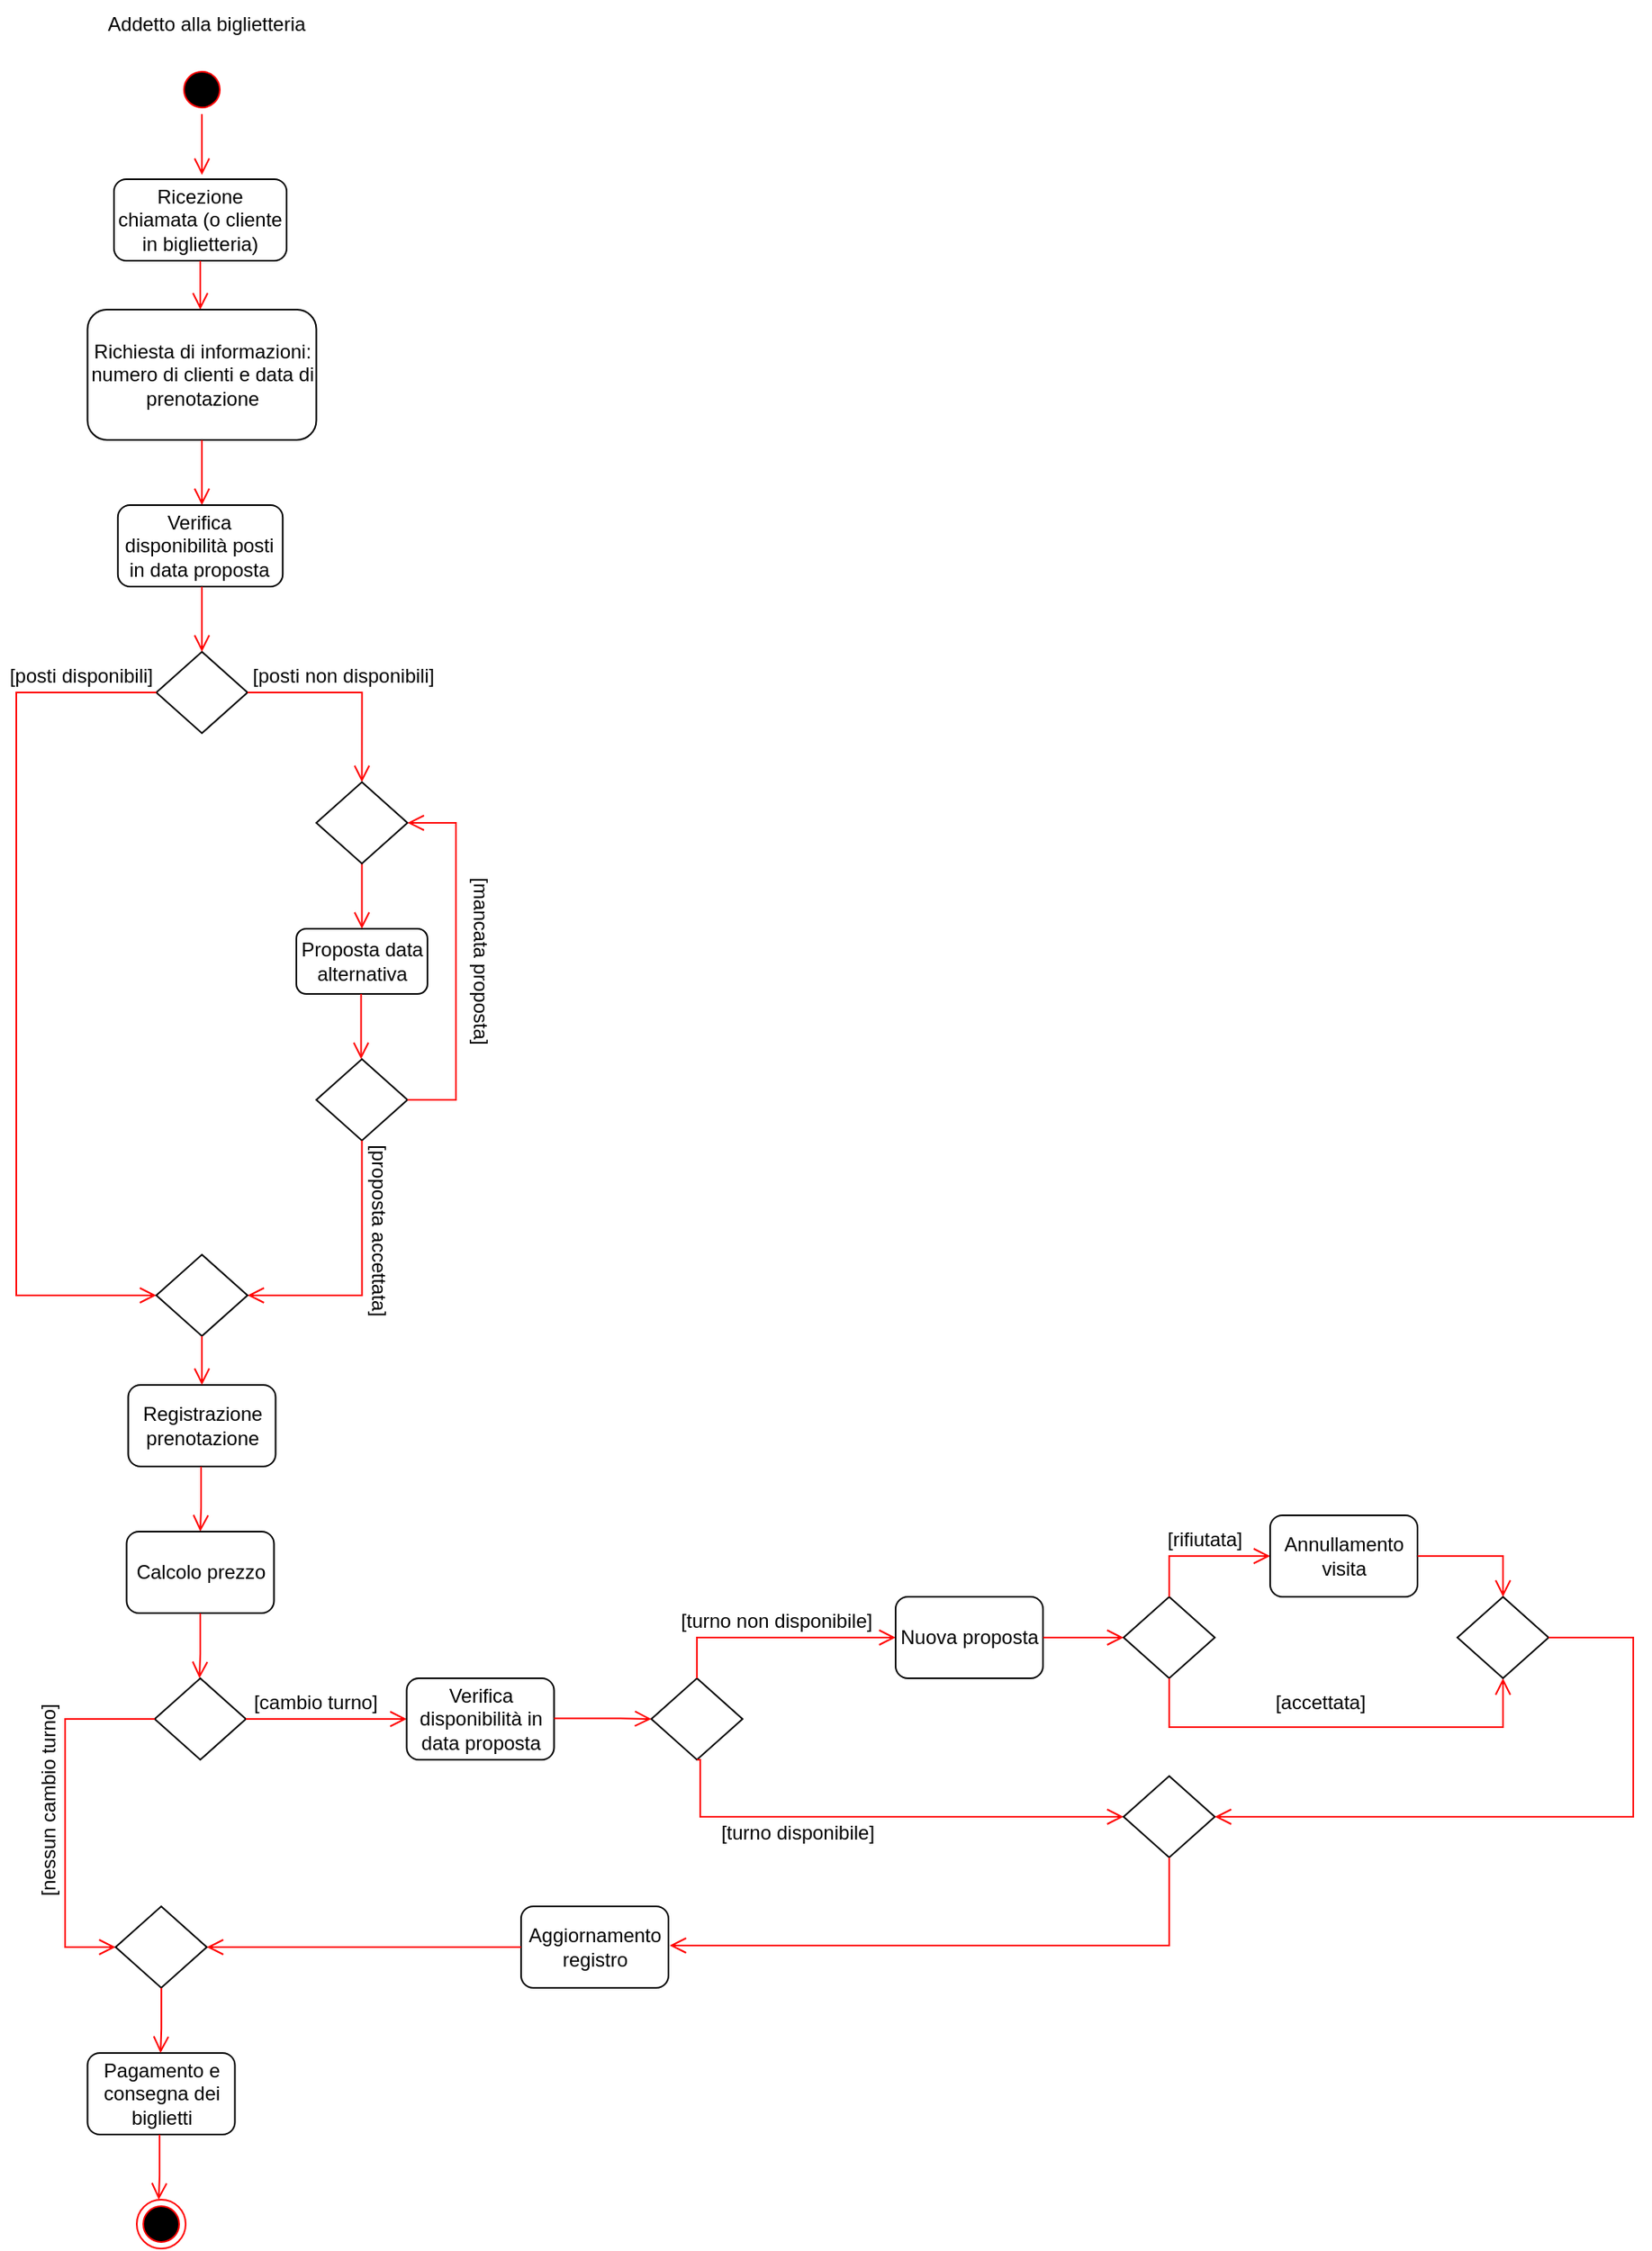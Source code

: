 <mxfile version="21.1.8" type="device">
  <diagram id="ql5Kk59QJ9DEcHVxNvi2" name="Page-1">
    <mxGraphModel dx="523" dy="457" grid="1" gridSize="10" guides="1" tooltips="1" connect="1" arrows="1" fold="1" page="1" pageScale="1" pageWidth="827" pageHeight="1169" math="0" shadow="0">
      <root>
        <mxCell id="0" />
        <mxCell id="1" parent="0" />
        <mxCell id="ZD2BOli1PRJFR32QjBVF-1" value="" style="ellipse;html=1;shape=startState;fillColor=#000000;strokeColor=#ff0000;" parent="1" vertex="1">
          <mxGeometry x="399" y="50" width="30" height="30" as="geometry" />
        </mxCell>
        <mxCell id="ZD2BOli1PRJFR32QjBVF-2" value="" style="edgeStyle=orthogonalEdgeStyle;html=1;verticalAlign=bottom;endArrow=open;endSize=8;strokeColor=#ff0000;rounded=0;entryX=1.02;entryY=0.518;entryDx=0;entryDy=0;entryPerimeter=0;" parent="1" source="ZD2BOli1PRJFR32QjBVF-1" edge="1">
          <mxGeometry relative="1" as="geometry">
            <mxPoint x="414.02" y="117.4" as="targetPoint" />
          </mxGeometry>
        </mxCell>
        <mxCell id="ZD2BOli1PRJFR32QjBVF-3" value="" style="ellipse;html=1;shape=endState;fillColor=#000000;strokeColor=#ff0000;" parent="1" vertex="1">
          <mxGeometry x="374" y="1360" width="30" height="30" as="geometry" />
        </mxCell>
        <mxCell id="ZD2BOli1PRJFR32QjBVF-4" value="Ricezione chiamata (o cliente in biglietteria)" style="rounded=1;whiteSpace=wrap;html=1;" parent="1" vertex="1">
          <mxGeometry x="360" y="120" width="106" height="50" as="geometry" />
        </mxCell>
        <mxCell id="ZD2BOli1PRJFR32QjBVF-5" value="" style="rhombus;whiteSpace=wrap;html=1;" parent="1" vertex="1">
          <mxGeometry x="386" y="410" width="56" height="50" as="geometry" />
        </mxCell>
        <mxCell id="qpC-W4dqWlo2pNjA1ceB-3" value="" style="edgeStyle=orthogonalEdgeStyle;html=1;verticalAlign=bottom;endArrow=open;endSize=8;strokeColor=#ff0000;rounded=0;entryX=0.5;entryY=0;entryDx=0;entryDy=0;" parent="1" edge="1">
          <mxGeometry relative="1" as="geometry">
            <mxPoint x="413" y="200" as="targetPoint" />
            <mxPoint x="413" y="170" as="sourcePoint" />
          </mxGeometry>
        </mxCell>
        <mxCell id="qpC-W4dqWlo2pNjA1ceB-4" value="Richiesta di informazioni: numero di clienti e data di prenotazione" style="rounded=1;whiteSpace=wrap;html=1;" parent="1" vertex="1">
          <mxGeometry x="343.75" y="200" width="140.5" height="80" as="geometry" />
        </mxCell>
        <mxCell id="qpC-W4dqWlo2pNjA1ceB-5" value="" style="edgeStyle=orthogonalEdgeStyle;html=1;verticalAlign=bottom;endArrow=open;endSize=8;strokeColor=#ff0000;rounded=0;exitX=0.5;exitY=1;exitDx=0;exitDy=0;" parent="1" source="qpC-W4dqWlo2pNjA1ceB-4" edge="1">
          <mxGeometry relative="1" as="geometry">
            <mxPoint x="414" y="320" as="targetPoint" />
            <mxPoint x="397" y="280" as="sourcePoint" />
          </mxGeometry>
        </mxCell>
        <mxCell id="qpC-W4dqWlo2pNjA1ceB-6" value="Verifica disponibilità posti in data proposta" style="rounded=1;whiteSpace=wrap;html=1;" parent="1" vertex="1">
          <mxGeometry x="362.38" y="320" width="101.25" height="50" as="geometry" />
        </mxCell>
        <mxCell id="qpC-W4dqWlo2pNjA1ceB-7" value="" style="edgeStyle=orthogonalEdgeStyle;html=1;verticalAlign=bottom;endArrow=open;endSize=8;strokeColor=#ff0000;rounded=0;exitX=0.5;exitY=1;exitDx=0;exitDy=0;" parent="1" edge="1">
          <mxGeometry relative="1" as="geometry">
            <mxPoint x="414" y="410" as="targetPoint" />
            <mxPoint x="414" y="370" as="sourcePoint" />
          </mxGeometry>
        </mxCell>
        <mxCell id="qpC-W4dqWlo2pNjA1ceB-8" value="" style="edgeStyle=orthogonalEdgeStyle;html=1;verticalAlign=bottom;endArrow=open;endSize=8;strokeColor=#ff0000;rounded=0;exitX=0;exitY=0.5;exitDx=0;exitDy=0;entryX=0;entryY=0.5;entryDx=0;entryDy=0;" parent="1" source="ZD2BOli1PRJFR32QjBVF-5" edge="1" target="qpC-W4dqWlo2pNjA1ceB-24">
          <mxGeometry relative="1" as="geometry">
            <mxPoint x="307.51" y="498" as="targetPoint" />
            <mxPoint x="330" y="440" as="sourcePoint" />
            <Array as="points">
              <mxPoint x="300" y="435" />
              <mxPoint x="300" y="805" />
            </Array>
          </mxGeometry>
        </mxCell>
        <mxCell id="qpC-W4dqWlo2pNjA1ceB-9" value="" style="edgeStyle=orthogonalEdgeStyle;html=1;verticalAlign=bottom;endArrow=open;endSize=8;strokeColor=#ff0000;rounded=0;exitX=1;exitY=0.5;exitDx=0;exitDy=0;entryX=0.5;entryY=0;entryDx=0;entryDy=0;" parent="1" source="ZD2BOli1PRJFR32QjBVF-5" target="qpC-W4dqWlo2pNjA1ceB-15" edge="1">
          <mxGeometry relative="1" as="geometry">
            <mxPoint x="525" y="490" as="targetPoint" />
            <mxPoint x="490" y="430" as="sourcePoint" />
          </mxGeometry>
        </mxCell>
        <mxCell id="qpC-W4dqWlo2pNjA1ceB-10" value="Registrazione prenotazione" style="rounded=1;whiteSpace=wrap;html=1;" parent="1" vertex="1">
          <mxGeometry x="368.75" y="860" width="90.5" height="50" as="geometry" />
        </mxCell>
        <mxCell id="qpC-W4dqWlo2pNjA1ceB-11" value="[posti disponibili]" style="text;html=1;strokeColor=none;fillColor=none;align=center;verticalAlign=middle;whiteSpace=wrap;rounded=0;" parent="1" vertex="1">
          <mxGeometry x="290" y="410" width="100" height="30" as="geometry" />
        </mxCell>
        <mxCell id="qpC-W4dqWlo2pNjA1ceB-12" value="[posti non disponibili]" style="text;html=1;strokeColor=none;fillColor=none;align=center;verticalAlign=middle;whiteSpace=wrap;rounded=0;" parent="1" vertex="1">
          <mxGeometry x="442" y="410" width="118" height="30" as="geometry" />
        </mxCell>
        <mxCell id="qpC-W4dqWlo2pNjA1ceB-13" value="Proposta data alternativa" style="rounded=1;whiteSpace=wrap;html=1;" parent="1" vertex="1">
          <mxGeometry x="472" y="580" width="80.5" height="40" as="geometry" />
        </mxCell>
        <mxCell id="qpC-W4dqWlo2pNjA1ceB-14" value="" style="edgeStyle=orthogonalEdgeStyle;html=1;verticalAlign=bottom;endArrow=open;endSize=8;strokeColor=#ff0000;rounded=0;exitX=0.5;exitY=1;exitDx=0;exitDy=0;entryX=0.5;entryY=0;entryDx=0;entryDy=0;" parent="1" edge="1" target="qpC-W4dqWlo2pNjA1ceB-13" source="qpC-W4dqWlo2pNjA1ceB-15">
          <mxGeometry relative="1" as="geometry">
            <mxPoint x="531.5" y="580" as="targetPoint" />
            <mxPoint x="531.5" y="540" as="sourcePoint" />
          </mxGeometry>
        </mxCell>
        <mxCell id="qpC-W4dqWlo2pNjA1ceB-15" value="" style="rhombus;whiteSpace=wrap;html=1;" parent="1" vertex="1">
          <mxGeometry x="484.25" y="490" width="56" height="50" as="geometry" />
        </mxCell>
        <mxCell id="qpC-W4dqWlo2pNjA1ceB-17" value="" style="rhombus;whiteSpace=wrap;html=1;" parent="1" vertex="1">
          <mxGeometry x="484.25" y="660" width="56" height="50" as="geometry" />
        </mxCell>
        <mxCell id="qpC-W4dqWlo2pNjA1ceB-18" value="" style="edgeStyle=orthogonalEdgeStyle;html=1;verticalAlign=bottom;endArrow=open;endSize=8;strokeColor=#ff0000;rounded=0;exitX=0.5;exitY=1;exitDx=0;exitDy=0;" parent="1" edge="1">
          <mxGeometry relative="1" as="geometry">
            <mxPoint x="511.75" y="660" as="targetPoint" />
            <mxPoint x="511.75" y="620" as="sourcePoint" />
          </mxGeometry>
        </mxCell>
        <mxCell id="qpC-W4dqWlo2pNjA1ceB-19" value="" style="edgeStyle=orthogonalEdgeStyle;html=1;verticalAlign=bottom;endArrow=open;endSize=8;strokeColor=#ff0000;rounded=0;entryX=1;entryY=0.5;entryDx=0;entryDy=0;exitX=1;exitY=0.5;exitDx=0;exitDy=0;" parent="1" target="qpC-W4dqWlo2pNjA1ceB-15" edge="1" source="qpC-W4dqWlo2pNjA1ceB-17">
          <mxGeometry relative="1" as="geometry">
            <mxPoint x="560" y="780" as="targetPoint" />
            <mxPoint x="560" y="690" as="sourcePoint" />
            <Array as="points">
              <mxPoint x="570" y="685" />
              <mxPoint x="570" y="515" />
            </Array>
          </mxGeometry>
        </mxCell>
        <mxCell id="qpC-W4dqWlo2pNjA1ceB-21" value="" style="edgeStyle=orthogonalEdgeStyle;html=1;verticalAlign=bottom;endArrow=open;endSize=8;strokeColor=#ff0000;rounded=0;entryX=1;entryY=0.5;entryDx=0;entryDy=0;exitX=0.5;exitY=1;exitDx=0;exitDy=0;" parent="1" target="qpC-W4dqWlo2pNjA1ceB-24" edge="1" source="qpC-W4dqWlo2pNjA1ceB-17">
          <mxGeometry relative="1" as="geometry">
            <mxPoint x="532" y="810" as="targetPoint" />
            <mxPoint x="510" y="710" as="sourcePoint" />
            <Array as="points">
              <mxPoint x="512" y="805" />
            </Array>
          </mxGeometry>
        </mxCell>
        <mxCell id="qpC-W4dqWlo2pNjA1ceB-22" value="[proposta accettata]" style="text;html=1;strokeColor=none;fillColor=none;align=center;verticalAlign=middle;whiteSpace=wrap;rounded=0;rotation=90;" parent="1" vertex="1">
          <mxGeometry x="463.63" y="750" width="118" height="30" as="geometry" />
        </mxCell>
        <mxCell id="qpC-W4dqWlo2pNjA1ceB-23" value="[mancata proposta]" style="text;html=1;strokeColor=none;fillColor=none;align=center;verticalAlign=middle;whiteSpace=wrap;rounded=0;rotation=90;" parent="1" vertex="1">
          <mxGeometry x="526" y="585" width="118" height="30" as="geometry" />
        </mxCell>
        <mxCell id="qpC-W4dqWlo2pNjA1ceB-24" value="" style="rhombus;whiteSpace=wrap;html=1;" parent="1" vertex="1">
          <mxGeometry x="386" y="780" width="56" height="50" as="geometry" />
        </mxCell>
        <mxCell id="qpC-W4dqWlo2pNjA1ceB-31" value="" style="edgeStyle=orthogonalEdgeStyle;html=1;verticalAlign=bottom;endArrow=open;endSize=8;strokeColor=#ff0000;rounded=0;exitX=0.5;exitY=1;exitDx=0;exitDy=0;" parent="1" edge="1">
          <mxGeometry relative="1" as="geometry">
            <mxPoint x="413" y="950" as="targetPoint" />
            <mxPoint x="413.5" y="910" as="sourcePoint" />
            <Array as="points">
              <mxPoint x="414" y="935" />
            </Array>
          </mxGeometry>
        </mxCell>
        <mxCell id="qpC-W4dqWlo2pNjA1ceB-34" value="Addetto alla biglietteria" style="text;html=1;strokeColor=none;fillColor=none;align=center;verticalAlign=middle;whiteSpace=wrap;rounded=0;" parent="1" vertex="1">
          <mxGeometry x="342.25" y="10" width="150" height="30" as="geometry" />
        </mxCell>
        <mxCell id="NaaGHzUhUoVgnTfbcVB4-2" value="" style="edgeStyle=orthogonalEdgeStyle;html=1;verticalAlign=bottom;endArrow=open;endSize=8;strokeColor=#ff0000;rounded=0;exitX=0.5;exitY=1;exitDx=0;exitDy=0;" edge="1" parent="1">
          <mxGeometry relative="1" as="geometry">
            <mxPoint x="414" y="860" as="targetPoint" />
            <mxPoint x="414" y="830" as="sourcePoint" />
            <Array as="points">
              <mxPoint x="414.5" y="855" />
            </Array>
          </mxGeometry>
        </mxCell>
        <mxCell id="NaaGHzUhUoVgnTfbcVB4-4" value="Calcolo prezzo" style="rounded=1;whiteSpace=wrap;html=1;" vertex="1" parent="1">
          <mxGeometry x="367.75" y="950" width="90.5" height="50" as="geometry" />
        </mxCell>
        <mxCell id="NaaGHzUhUoVgnTfbcVB4-5" value="" style="edgeStyle=orthogonalEdgeStyle;html=1;verticalAlign=bottom;endArrow=open;endSize=8;strokeColor=#ff0000;rounded=0;exitX=0.5;exitY=1;exitDx=0;exitDy=0;" edge="1" parent="1">
          <mxGeometry relative="1" as="geometry">
            <mxPoint x="412.5" y="1040" as="targetPoint" />
            <mxPoint x="413" y="1000" as="sourcePoint" />
            <Array as="points">
              <mxPoint x="413.5" y="1025" />
            </Array>
          </mxGeometry>
        </mxCell>
        <mxCell id="NaaGHzUhUoVgnTfbcVB4-6" value="Pagamento e consegna dei biglietti" style="rounded=1;whiteSpace=wrap;html=1;" vertex="1" parent="1">
          <mxGeometry x="343.75" y="1270" width="90.5" height="50" as="geometry" />
        </mxCell>
        <mxCell id="NaaGHzUhUoVgnTfbcVB4-7" value="" style="edgeStyle=orthogonalEdgeStyle;html=1;verticalAlign=bottom;endArrow=open;endSize=8;strokeColor=#ff0000;rounded=0;exitX=0.5;exitY=1;exitDx=0;exitDy=0;" edge="1" parent="1">
          <mxGeometry relative="1" as="geometry">
            <mxPoint x="387.5" y="1360" as="targetPoint" />
            <mxPoint x="388" y="1320" as="sourcePoint" />
            <Array as="points">
              <mxPoint x="388.5" y="1345" />
            </Array>
          </mxGeometry>
        </mxCell>
        <mxCell id="NaaGHzUhUoVgnTfbcVB4-8" value="" style="rhombus;whiteSpace=wrap;html=1;" vertex="1" parent="1">
          <mxGeometry x="385" y="1040" width="56" height="50" as="geometry" />
        </mxCell>
        <mxCell id="NaaGHzUhUoVgnTfbcVB4-10" value="" style="edgeStyle=orthogonalEdgeStyle;html=1;verticalAlign=bottom;endArrow=open;endSize=8;strokeColor=#ff0000;rounded=0;exitX=1;exitY=0.5;exitDx=0;exitDy=0;entryX=0;entryY=0.5;entryDx=0;entryDy=0;" edge="1" parent="1" source="NaaGHzUhUoVgnTfbcVB4-8" target="NaaGHzUhUoVgnTfbcVB4-14">
          <mxGeometry relative="1" as="geometry">
            <mxPoint x="490" y="1065" as="targetPoint" />
            <mxPoint x="459.75" y="1060" as="sourcePoint" />
            <Array as="points" />
          </mxGeometry>
        </mxCell>
        <mxCell id="NaaGHzUhUoVgnTfbcVB4-11" value="" style="edgeStyle=orthogonalEdgeStyle;html=1;verticalAlign=bottom;endArrow=open;endSize=8;strokeColor=#ff0000;rounded=0;exitX=0;exitY=0.5;exitDx=0;exitDy=0;entryX=0;entryY=0.5;entryDx=0;entryDy=0;" edge="1" parent="1" source="NaaGHzUhUoVgnTfbcVB4-8" target="NaaGHzUhUoVgnTfbcVB4-12">
          <mxGeometry relative="1" as="geometry">
            <mxPoint x="330" y="1065" as="targetPoint" />
            <mxPoint x="240" y="1064.6" as="sourcePoint" />
            <Array as="points">
              <mxPoint x="330" y="1065" />
              <mxPoint x="330" y="1205" />
            </Array>
          </mxGeometry>
        </mxCell>
        <mxCell id="NaaGHzUhUoVgnTfbcVB4-12" value="" style="rhombus;whiteSpace=wrap;html=1;" vertex="1" parent="1">
          <mxGeometry x="361" y="1180" width="56" height="50" as="geometry" />
        </mxCell>
        <mxCell id="NaaGHzUhUoVgnTfbcVB4-13" value="" style="edgeStyle=orthogonalEdgeStyle;html=1;verticalAlign=bottom;endArrow=open;endSize=8;strokeColor=#ff0000;rounded=0;exitX=0.5;exitY=1;exitDx=0;exitDy=0;" edge="1" parent="1">
          <mxGeometry relative="1" as="geometry">
            <mxPoint x="388.6" y="1270" as="targetPoint" />
            <mxPoint x="389.1" y="1230" as="sourcePoint" />
            <Array as="points">
              <mxPoint x="389.6" y="1255" />
            </Array>
          </mxGeometry>
        </mxCell>
        <mxCell id="NaaGHzUhUoVgnTfbcVB4-14" value="Verifica disponibilità in data proposta" style="rounded=1;whiteSpace=wrap;html=1;" vertex="1" parent="1">
          <mxGeometry x="539.75" y="1040" width="90.5" height="50" as="geometry" />
        </mxCell>
        <mxCell id="NaaGHzUhUoVgnTfbcVB4-15" value="[cambio turno]" style="text;html=1;strokeColor=none;fillColor=none;align=center;verticalAlign=middle;whiteSpace=wrap;rounded=0;rotation=0;" vertex="1" parent="1">
          <mxGeometry x="424.63" y="1040" width="118" height="30" as="geometry" />
        </mxCell>
        <mxCell id="NaaGHzUhUoVgnTfbcVB4-16" value="[nessun cambio turno]" style="text;html=1;strokeColor=none;fillColor=none;align=center;verticalAlign=middle;whiteSpace=wrap;rounded=0;rotation=-90;" vertex="1" parent="1">
          <mxGeometry x="245.63" y="1100" width="149" height="30" as="geometry" />
        </mxCell>
        <mxCell id="NaaGHzUhUoVgnTfbcVB4-17" value="" style="rhombus;whiteSpace=wrap;html=1;" vertex="1" parent="1">
          <mxGeometry x="690" y="1040" width="56" height="50" as="geometry" />
        </mxCell>
        <mxCell id="NaaGHzUhUoVgnTfbcVB4-18" value="" style="edgeStyle=orthogonalEdgeStyle;html=1;verticalAlign=bottom;endArrow=open;endSize=8;strokeColor=#ff0000;rounded=0;exitX=1;exitY=0.5;exitDx=0;exitDy=0;" edge="1" parent="1">
          <mxGeometry relative="1" as="geometry">
            <mxPoint x="690" y="1065" as="targetPoint" />
            <mxPoint x="630.25" y="1064.6" as="sourcePoint" />
            <Array as="points">
              <mxPoint x="670" y="1065" />
              <mxPoint x="670" y="1065" />
            </Array>
          </mxGeometry>
        </mxCell>
        <mxCell id="NaaGHzUhUoVgnTfbcVB4-19" value="" style="edgeStyle=orthogonalEdgeStyle;html=1;verticalAlign=bottom;endArrow=open;endSize=8;strokeColor=#ff0000;rounded=0;exitX=0.5;exitY=0;exitDx=0;exitDy=0;entryX=0;entryY=0.5;entryDx=0;entryDy=0;" edge="1" parent="1" source="NaaGHzUhUoVgnTfbcVB4-17" target="NaaGHzUhUoVgnTfbcVB4-21">
          <mxGeometry relative="1" as="geometry">
            <mxPoint x="779.75" y="1010.4" as="targetPoint" />
            <mxPoint x="720" y="1010.0" as="sourcePoint" />
            <Array as="points">
              <mxPoint x="718" y="1015" />
            </Array>
          </mxGeometry>
        </mxCell>
        <mxCell id="NaaGHzUhUoVgnTfbcVB4-20" value="" style="edgeStyle=orthogonalEdgeStyle;html=1;verticalAlign=bottom;endArrow=open;endSize=8;strokeColor=#ff0000;rounded=0;exitX=0.5;exitY=1;exitDx=0;exitDy=0;entryX=0;entryY=0.5;entryDx=0;entryDy=0;" edge="1" parent="1" source="NaaGHzUhUoVgnTfbcVB4-17" target="NaaGHzUhUoVgnTfbcVB4-36">
          <mxGeometry relative="1" as="geometry">
            <mxPoint x="980" y="1120" as="targetPoint" />
            <mxPoint x="720" y="1140" as="sourcePoint" />
            <Array as="points">
              <mxPoint x="720" y="1090" />
              <mxPoint x="720" y="1125" />
            </Array>
          </mxGeometry>
        </mxCell>
        <mxCell id="NaaGHzUhUoVgnTfbcVB4-21" value="Nuova proposta" style="rounded=1;whiteSpace=wrap;html=1;" vertex="1" parent="1">
          <mxGeometry x="840" y="990" width="90.5" height="50" as="geometry" />
        </mxCell>
        <mxCell id="NaaGHzUhUoVgnTfbcVB4-23" value="[turno non disponibile]" style="text;html=1;strokeColor=none;fillColor=none;align=center;verticalAlign=middle;whiteSpace=wrap;rounded=0;" vertex="1" parent="1">
          <mxGeometry x="707" y="990" width="120" height="30" as="geometry" />
        </mxCell>
        <mxCell id="NaaGHzUhUoVgnTfbcVB4-25" value="" style="rhombus;whiteSpace=wrap;html=1;rotation=0;" vertex="1" parent="1">
          <mxGeometry x="980" y="990" width="56" height="50" as="geometry" />
        </mxCell>
        <mxCell id="NaaGHzUhUoVgnTfbcVB4-26" value="" style="edgeStyle=orthogonalEdgeStyle;html=1;verticalAlign=bottom;endArrow=open;endSize=8;strokeColor=#ff0000;rounded=0;exitX=1;exitY=0.5;exitDx=0;exitDy=0;" edge="1" parent="1" source="NaaGHzUhUoVgnTfbcVB4-21">
          <mxGeometry relative="1" as="geometry">
            <mxPoint x="980" y="1015" as="targetPoint" />
            <mxPoint x="984" y="950" as="sourcePoint" />
            <Array as="points">
              <mxPoint x="960" y="1015" />
              <mxPoint x="960" y="1015" />
            </Array>
          </mxGeometry>
        </mxCell>
        <mxCell id="NaaGHzUhUoVgnTfbcVB4-27" value="" style="edgeStyle=orthogonalEdgeStyle;html=1;verticalAlign=bottom;endArrow=open;endSize=8;strokeColor=#ff0000;rounded=0;exitX=0.5;exitY=1;exitDx=0;exitDy=0;entryX=0.5;entryY=1;entryDx=0;entryDy=0;" edge="1" parent="1" source="NaaGHzUhUoVgnTfbcVB4-25" target="NaaGHzUhUoVgnTfbcVB4-33">
          <mxGeometry relative="1" as="geometry">
            <mxPoint x="1062" y="1070" as="targetPoint" />
            <mxPoint x="1000" y="1040" as="sourcePoint" />
            <Array as="points">
              <mxPoint x="1008" y="1070" />
              <mxPoint x="1213" y="1070" />
            </Array>
          </mxGeometry>
        </mxCell>
        <mxCell id="NaaGHzUhUoVgnTfbcVB4-28" value="" style="edgeStyle=orthogonalEdgeStyle;html=1;verticalAlign=bottom;endArrow=open;endSize=8;strokeColor=#ff0000;rounded=0;exitX=0.5;exitY=0;exitDx=0;exitDy=0;entryX=0;entryY=0.5;entryDx=0;entryDy=0;" edge="1" parent="1" source="NaaGHzUhUoVgnTfbcVB4-25" target="NaaGHzUhUoVgnTfbcVB4-29">
          <mxGeometry relative="1" as="geometry">
            <mxPoint x="1054" y="970" as="targetPoint" />
            <mxPoint x="1000" y="940" as="sourcePoint" />
            <Array as="points">
              <mxPoint x="1008" y="965" />
            </Array>
          </mxGeometry>
        </mxCell>
        <mxCell id="NaaGHzUhUoVgnTfbcVB4-29" value="Annullamento visita" style="rounded=1;whiteSpace=wrap;html=1;" vertex="1" parent="1">
          <mxGeometry x="1070" y="940" width="90.5" height="50" as="geometry" />
        </mxCell>
        <mxCell id="NaaGHzUhUoVgnTfbcVB4-30" value="[accettata]" style="text;html=1;strokeColor=none;fillColor=none;align=center;verticalAlign=middle;whiteSpace=wrap;rounded=0;" vertex="1" parent="1">
          <mxGeometry x="1040.5" y="1040" width="120" height="30" as="geometry" />
        </mxCell>
        <mxCell id="NaaGHzUhUoVgnTfbcVB4-31" value="[rifiutata]" style="text;html=1;strokeColor=none;fillColor=none;align=center;verticalAlign=middle;whiteSpace=wrap;rounded=0;" vertex="1" parent="1">
          <mxGeometry x="970" y="940" width="120" height="30" as="geometry" />
        </mxCell>
        <mxCell id="NaaGHzUhUoVgnTfbcVB4-33" value="" style="rhombus;whiteSpace=wrap;html=1;rotation=0;" vertex="1" parent="1">
          <mxGeometry x="1185" y="990" width="56" height="50" as="geometry" />
        </mxCell>
        <mxCell id="NaaGHzUhUoVgnTfbcVB4-34" value="" style="edgeStyle=orthogonalEdgeStyle;html=1;verticalAlign=bottom;endArrow=open;endSize=8;strokeColor=#ff0000;rounded=0;exitX=1;exitY=0.5;exitDx=0;exitDy=0;entryX=0.5;entryY=0;entryDx=0;entryDy=0;" edge="1" parent="1" source="NaaGHzUhUoVgnTfbcVB4-29" target="NaaGHzUhUoVgnTfbcVB4-33">
          <mxGeometry relative="1" as="geometry">
            <mxPoint x="1262" y="950" as="targetPoint" />
            <mxPoint x="1200" y="975" as="sourcePoint" />
            <Array as="points">
              <mxPoint x="1213" y="965" />
            </Array>
          </mxGeometry>
        </mxCell>
        <mxCell id="NaaGHzUhUoVgnTfbcVB4-35" value="[turno disponibile]" style="text;html=1;strokeColor=none;fillColor=none;align=center;verticalAlign=middle;whiteSpace=wrap;rounded=0;" vertex="1" parent="1">
          <mxGeometry x="720" y="1120" width="120" height="30" as="geometry" />
        </mxCell>
        <mxCell id="NaaGHzUhUoVgnTfbcVB4-36" value="" style="rhombus;whiteSpace=wrap;html=1;rotation=0;" vertex="1" parent="1">
          <mxGeometry x="980" y="1100" width="56" height="50" as="geometry" />
        </mxCell>
        <mxCell id="NaaGHzUhUoVgnTfbcVB4-37" value="" style="edgeStyle=orthogonalEdgeStyle;html=1;verticalAlign=bottom;endArrow=open;endSize=8;strokeColor=#ff0000;rounded=0;exitX=1;exitY=0.5;exitDx=0;exitDy=0;entryX=1;entryY=0.5;entryDx=0;entryDy=0;" edge="1" parent="1" target="NaaGHzUhUoVgnTfbcVB4-36">
          <mxGeometry relative="1" as="geometry">
            <mxPoint x="1293" y="1040" as="targetPoint" />
            <mxPoint x="1241" y="1015" as="sourcePoint" />
            <Array as="points">
              <mxPoint x="1293" y="1015" />
              <mxPoint x="1293" y="1125" />
            </Array>
          </mxGeometry>
        </mxCell>
        <mxCell id="NaaGHzUhUoVgnTfbcVB4-38" value="Aggiornamento registro" style="rounded=1;whiteSpace=wrap;html=1;" vertex="1" parent="1">
          <mxGeometry x="610" y="1180" width="90.5" height="50" as="geometry" />
        </mxCell>
        <mxCell id="NaaGHzUhUoVgnTfbcVB4-39" value="" style="edgeStyle=orthogonalEdgeStyle;html=1;verticalAlign=bottom;endArrow=open;endSize=8;strokeColor=#ff0000;rounded=0;exitX=0.5;exitY=1;exitDx=0;exitDy=0;" edge="1" parent="1" source="NaaGHzUhUoVgnTfbcVB4-36">
          <mxGeometry relative="1" as="geometry">
            <mxPoint x="701.223" y="1204" as="targetPoint" />
            <mxPoint x="1010" y="1169" as="sourcePoint" />
            <Array as="points">
              <mxPoint x="1008" y="1204" />
            </Array>
          </mxGeometry>
        </mxCell>
        <mxCell id="NaaGHzUhUoVgnTfbcVB4-40" value="" style="edgeStyle=orthogonalEdgeStyle;html=1;verticalAlign=bottom;endArrow=open;endSize=8;strokeColor=#ff0000;rounded=0;exitX=0;exitY=0.5;exitDx=0;exitDy=0;entryX=1;entryY=0.5;entryDx=0;entryDy=0;" edge="1" parent="1" source="NaaGHzUhUoVgnTfbcVB4-38" target="NaaGHzUhUoVgnTfbcVB4-12">
          <mxGeometry relative="1" as="geometry">
            <mxPoint x="466.003" y="1284" as="targetPoint" />
            <mxPoint x="772.78" y="1230" as="sourcePoint" />
            <Array as="points">
              <mxPoint x="490" y="1205" />
              <mxPoint x="490" y="1205" />
            </Array>
          </mxGeometry>
        </mxCell>
      </root>
    </mxGraphModel>
  </diagram>
</mxfile>
